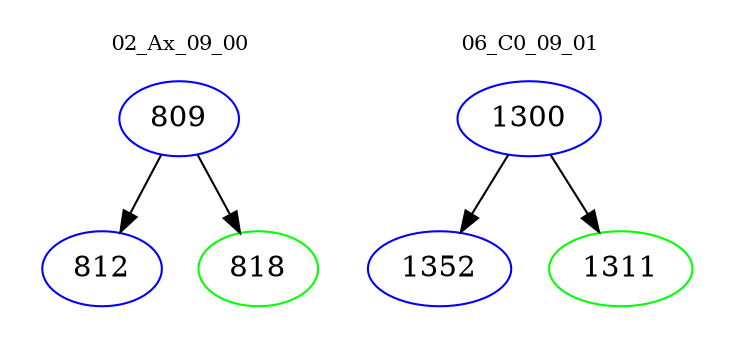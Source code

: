digraph{
subgraph cluster_0 {
color = white
label = "02_Ax_09_00";
fontsize=10;
T0_809 [label="809", color="blue"]
T0_809 -> T0_812 [color="black"]
T0_812 [label="812", color="blue"]
T0_809 -> T0_818 [color="black"]
T0_818 [label="818", color="green"]
}
subgraph cluster_1 {
color = white
label = "06_C0_09_01";
fontsize=10;
T1_1300 [label="1300", color="blue"]
T1_1300 -> T1_1352 [color="black"]
T1_1352 [label="1352", color="blue"]
T1_1300 -> T1_1311 [color="black"]
T1_1311 [label="1311", color="green"]
}
}
